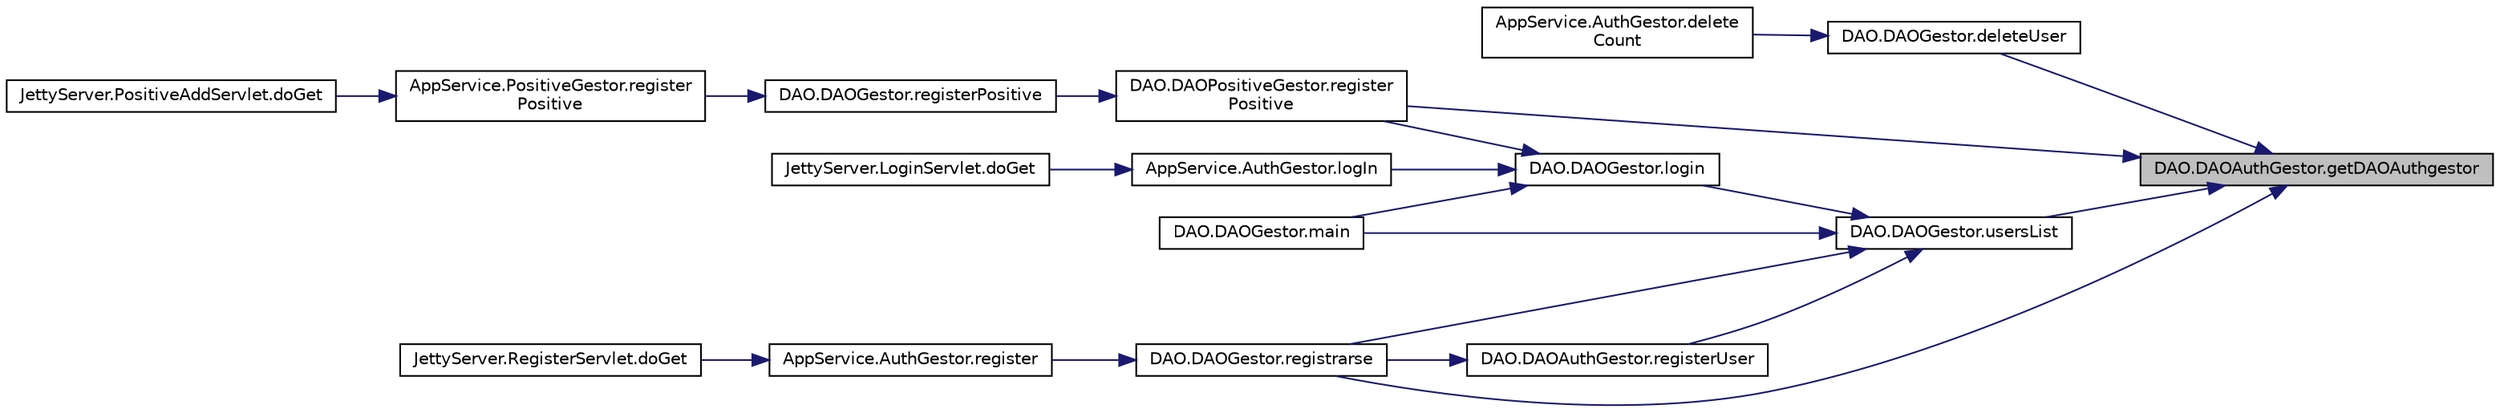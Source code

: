 digraph "DAO.DAOAuthGestor.getDAOAuthgestor"
{
 // LATEX_PDF_SIZE
  edge [fontname="Helvetica",fontsize="10",labelfontname="Helvetica",labelfontsize="10"];
  node [fontname="Helvetica",fontsize="10",shape=record];
  rankdir="RL";
  Node1 [label="DAO.DAOAuthGestor.getDAOAuthgestor",height=0.2,width=0.4,color="black", fillcolor="grey75", style="filled", fontcolor="black",tooltip=" "];
  Node1 -> Node2 [dir="back",color="midnightblue",fontsize="10",style="solid",fontname="Helvetica"];
  Node2 [label="DAO.DAOGestor.deleteUser",height=0.2,width=0.4,color="black", fillcolor="white", style="filled",URL="$class_d_a_o_1_1_d_a_o_gestor.html#a50627681087d0980c63a832df4889cc5",tooltip=" "];
  Node2 -> Node3 [dir="back",color="midnightblue",fontsize="10",style="solid",fontname="Helvetica"];
  Node3 [label="AppService.AuthGestor.delete\lCount",height=0.2,width=0.4,color="black", fillcolor="white", style="filled",URL="$class_app_service_1_1_auth_gestor.html#aa6ff344b90eb77a27dfc200fba74c523",tooltip=" "];
  Node1 -> Node4 [dir="back",color="midnightblue",fontsize="10",style="solid",fontname="Helvetica"];
  Node4 [label="DAO.DAOPositiveGestor.register\lPositive",height=0.2,width=0.4,color="black", fillcolor="white", style="filled",URL="$class_d_a_o_1_1_d_a_o_positive_gestor.html#a5602d2f32fec0dd9f222402f8b1ad48e",tooltip=" "];
  Node4 -> Node5 [dir="back",color="midnightblue",fontsize="10",style="solid",fontname="Helvetica"];
  Node5 [label="DAO.DAOGestor.registerPositive",height=0.2,width=0.4,color="black", fillcolor="white", style="filled",URL="$class_d_a_o_1_1_d_a_o_gestor.html#a6ea0f06fc24dd013578351ec8e0302fd",tooltip=" "];
  Node5 -> Node6 [dir="back",color="midnightblue",fontsize="10",style="solid",fontname="Helvetica"];
  Node6 [label="AppService.PositiveGestor.register\lPositive",height=0.2,width=0.4,color="black", fillcolor="white", style="filled",URL="$class_app_service_1_1_positive_gestor.html#a06e5a688499ef9d8dd92cb524f846e1e",tooltip=" "];
  Node6 -> Node7 [dir="back",color="midnightblue",fontsize="10",style="solid",fontname="Helvetica"];
  Node7 [label="JettyServer.PositiveAddServlet.doGet",height=0.2,width=0.4,color="black", fillcolor="white", style="filled",URL="$class_jetty_server_1_1_positive_add_servlet.html#aa97237f9c84de6958b9bf679d3b0211f",tooltip=" "];
  Node1 -> Node8 [dir="back",color="midnightblue",fontsize="10",style="solid",fontname="Helvetica"];
  Node8 [label="DAO.DAOGestor.registrarse",height=0.2,width=0.4,color="black", fillcolor="white", style="filled",URL="$class_d_a_o_1_1_d_a_o_gestor.html#af8006450bc0ccbcd0a98a310062b6565",tooltip=" "];
  Node8 -> Node9 [dir="back",color="midnightblue",fontsize="10",style="solid",fontname="Helvetica"];
  Node9 [label="AppService.AuthGestor.register",height=0.2,width=0.4,color="black", fillcolor="white", style="filled",URL="$class_app_service_1_1_auth_gestor.html#a5308a024c1e22f27e463c0987b00b9dd",tooltip=" "];
  Node9 -> Node10 [dir="back",color="midnightblue",fontsize="10",style="solid",fontname="Helvetica"];
  Node10 [label="JettyServer.RegisterServlet.doGet",height=0.2,width=0.4,color="black", fillcolor="white", style="filled",URL="$class_jetty_server_1_1_register_servlet.html#ab03335b5154d4e8ac1ca4797147e9d00",tooltip=" "];
  Node1 -> Node11 [dir="back",color="midnightblue",fontsize="10",style="solid",fontname="Helvetica"];
  Node11 [label="DAO.DAOGestor.usersList",height=0.2,width=0.4,color="black", fillcolor="white", style="filled",URL="$class_d_a_o_1_1_d_a_o_gestor.html#a9b1457f088f46740726042ccf4e657cf",tooltip=" "];
  Node11 -> Node12 [dir="back",color="midnightblue",fontsize="10",style="solid",fontname="Helvetica"];
  Node12 [label="DAO.DAOGestor.login",height=0.2,width=0.4,color="black", fillcolor="white", style="filled",URL="$class_d_a_o_1_1_d_a_o_gestor.html#ab819ad89aafa47a3cdb8c5db56962895",tooltip=" "];
  Node12 -> Node13 [dir="back",color="midnightblue",fontsize="10",style="solid",fontname="Helvetica"];
  Node13 [label="AppService.AuthGestor.logIn",height=0.2,width=0.4,color="black", fillcolor="white", style="filled",URL="$class_app_service_1_1_auth_gestor.html#aeafd43b974741a663c41ffcbb3accaf9",tooltip=" "];
  Node13 -> Node14 [dir="back",color="midnightblue",fontsize="10",style="solid",fontname="Helvetica"];
  Node14 [label="JettyServer.LoginServlet.doGet",height=0.2,width=0.4,color="black", fillcolor="white", style="filled",URL="$class_jetty_server_1_1_login_servlet.html#a1b41970a65fe867dfe40f80b4ccea338",tooltip=" "];
  Node12 -> Node15 [dir="back",color="midnightblue",fontsize="10",style="solid",fontname="Helvetica"];
  Node15 [label="DAO.DAOGestor.main",height=0.2,width=0.4,color="black", fillcolor="white", style="filled",URL="$class_d_a_o_1_1_d_a_o_gestor.html#a418601ed26da405dd755a8b193aa9d70",tooltip=" "];
  Node12 -> Node4 [dir="back",color="midnightblue",fontsize="10",style="solid",fontname="Helvetica"];
  Node11 -> Node15 [dir="back",color="midnightblue",fontsize="10",style="solid",fontname="Helvetica"];
  Node11 -> Node16 [dir="back",color="midnightblue",fontsize="10",style="solid",fontname="Helvetica"];
  Node16 [label="DAO.DAOAuthGestor.registerUser",height=0.2,width=0.4,color="black", fillcolor="white", style="filled",URL="$class_d_a_o_1_1_d_a_o_auth_gestor.html#a369612d1e5e4be434ca6fb60caef0df7",tooltip=" "];
  Node16 -> Node8 [dir="back",color="midnightblue",fontsize="10",style="solid",fontname="Helvetica"];
  Node11 -> Node8 [dir="back",color="midnightblue",fontsize="10",style="solid",fontname="Helvetica"];
}
